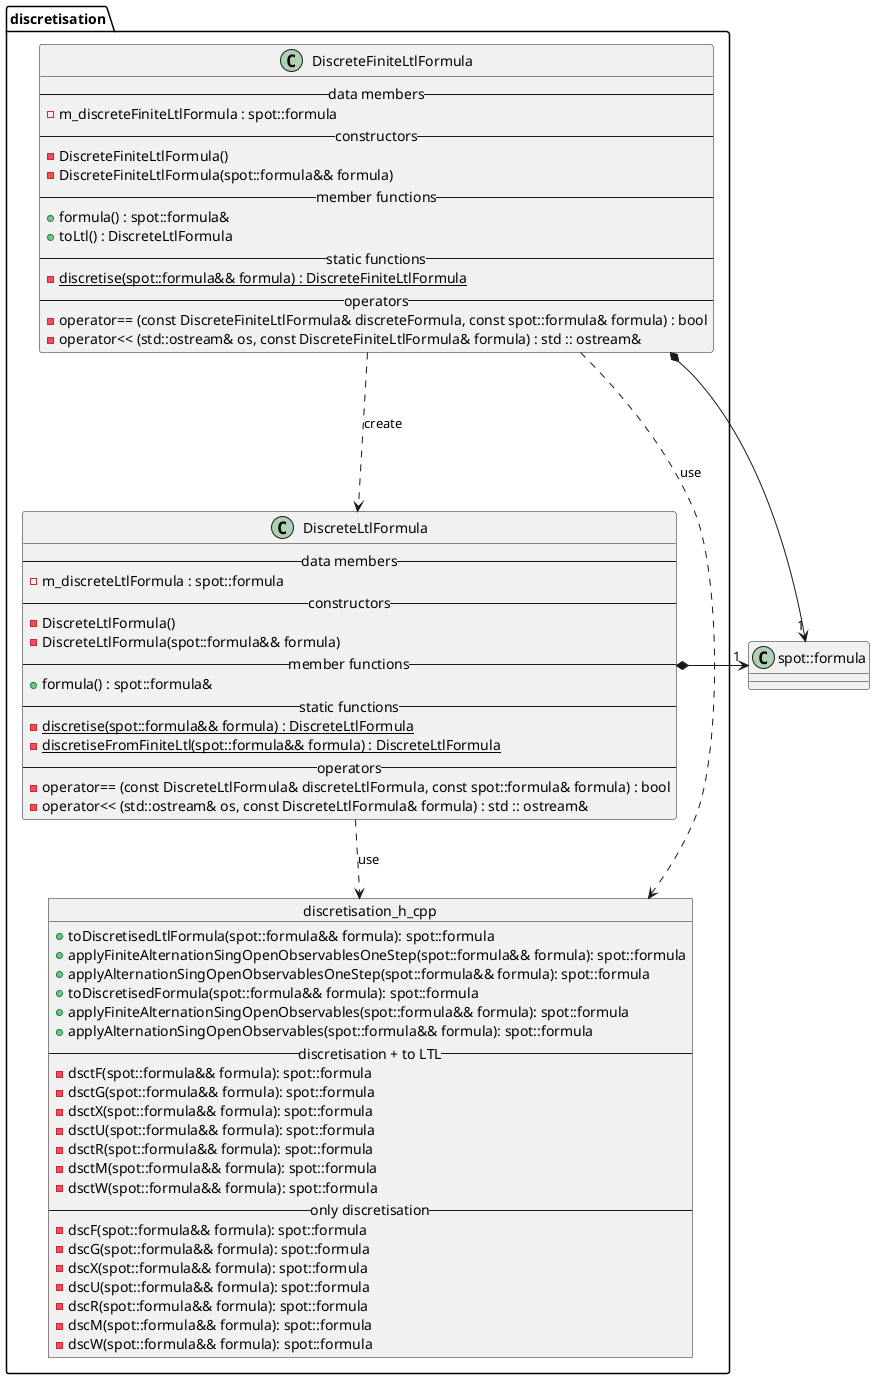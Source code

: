 @startuml
package discretisation {
    class DiscreteFiniteLtlFormula {
        --data members--
        -m_discreteFiniteLtlFormula : spot::formula
        --constructors--
        -DiscreteFiniteLtlFormula()
        -DiscreteFiniteLtlFormula(spot::formula&& formula)
        --member functions--
        +formula() : spot::formula&
        +toLtl() : DiscreteLtlFormula
        --static functions--
        -{static} discretise(spot::formula&& formula) : DiscreteFiniteLtlFormula
        --operators--
        -operator== (const DiscreteFiniteLtlFormula& discreteFormula, const spot::formula& formula) : bool
        -operator<< (std::ostream& os, const DiscreteFiniteLtlFormula& formula) : std :: ostream&
    }

    class DiscreteLtlFormula {
        --data members--
        -m_discreteLtlFormula : spot::formula
        --constructors--
        -DiscreteLtlFormula()
        -DiscreteLtlFormula(spot::formula&& formula)
        --member functions--
        +formula() : spot::formula&
        --static functions--
        -{static} discretise(spot::formula&& formula) : DiscreteLtlFormula
        -{static} discretiseFromFiniteLtl(spot::formula&& formula) : DiscreteLtlFormula
        --operators--
        -operator== (const DiscreteLtlFormula& discreteLtlFormula, const spot::formula& formula) : bool
        -operator<< (std::ostream& os, const DiscreteLtlFormula& formula) : std :: ostream&
    }

    object discretisation_h_cpp {
        +toDiscretisedLtlFormula(spot::formula&& formula): spot::formula
        +applyFiniteAlternationSingOpenObservablesOneStep(spot::formula&& formula): spot::formula
        +applyAlternationSingOpenObservablesOneStep(spot::formula&& formula): spot::formula
        +toDiscretisedFormula(spot::formula&& formula): spot::formula
        +applyFiniteAlternationSingOpenObservables(spot::formula&& formula): spot::formula
        +applyAlternationSingOpenObservables(spot::formula&& formula): spot::formula
        --discretisation + to LTL--
        -dsctF(spot::formula&& formula): spot::formula
        -dsctG(spot::formula&& formula): spot::formula
        -dsctX(spot::formula&& formula): spot::formula
        -dsctU(spot::formula&& formula): spot::formula
        -dsctR(spot::formula&& formula): spot::formula
        -dsctM(spot::formula&& formula): spot::formula
        -dsctW(spot::formula&& formula): spot::formula
        --only discretisation--
        -dscF(spot::formula&& formula): spot::formula
        -dscG(spot::formula&& formula): spot::formula
        -dscX(spot::formula&& formula): spot::formula
        -dscU(spot::formula&& formula): spot::formula
        -dscR(spot::formula&& formula): spot::formula
        -dscM(spot::formula&& formula): spot::formula
        -dscW(spot::formula&& formula): spot::formula
    }
}

class spot::formula {}

DiscreteFiniteLtlFormula ...> DiscreteLtlFormula : create
DiscreteFiniteLtlFormula*-> "1" spot::formula
DiscreteLtlFormula*-> "1" spot::formula
DiscreteLtlFormula ..> discretisation_h_cpp : use
DiscreteFiniteLtlFormula ..> discretisation_h_cpp : use

@enduml
